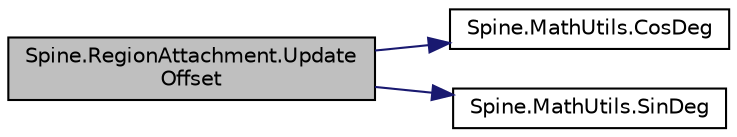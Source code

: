 digraph "Spine.RegionAttachment.UpdateOffset"
{
 // LATEX_PDF_SIZE
  edge [fontname="Helvetica",fontsize="10",labelfontname="Helvetica",labelfontsize="10"];
  node [fontname="Helvetica",fontsize="10",shape=record];
  rankdir="LR";
  Node1 [label="Spine.RegionAttachment.Update\lOffset",height=0.2,width=0.4,color="black", fillcolor="grey75", style="filled", fontcolor="black",tooltip=" "];
  Node1 -> Node2 [color="midnightblue",fontsize="10",style="solid",fontname="Helvetica"];
  Node2 [label="Spine.MathUtils.CosDeg",height=0.2,width=0.4,color="black", fillcolor="white", style="filled",URL="$class_spine_1_1_math_utils.html#a86984dbed809bd6ec2f9295b5ad96db3",tooltip="Returns the cosine in radians from a lookup table."];
  Node1 -> Node3 [color="midnightblue",fontsize="10",style="solid",fontname="Helvetica"];
  Node3 [label="Spine.MathUtils.SinDeg",height=0.2,width=0.4,color="black", fillcolor="white", style="filled",URL="$class_spine_1_1_math_utils.html#a9c43b99917f17838ece89205052a2820",tooltip="Returns the sine in radians from a lookup table."];
}
